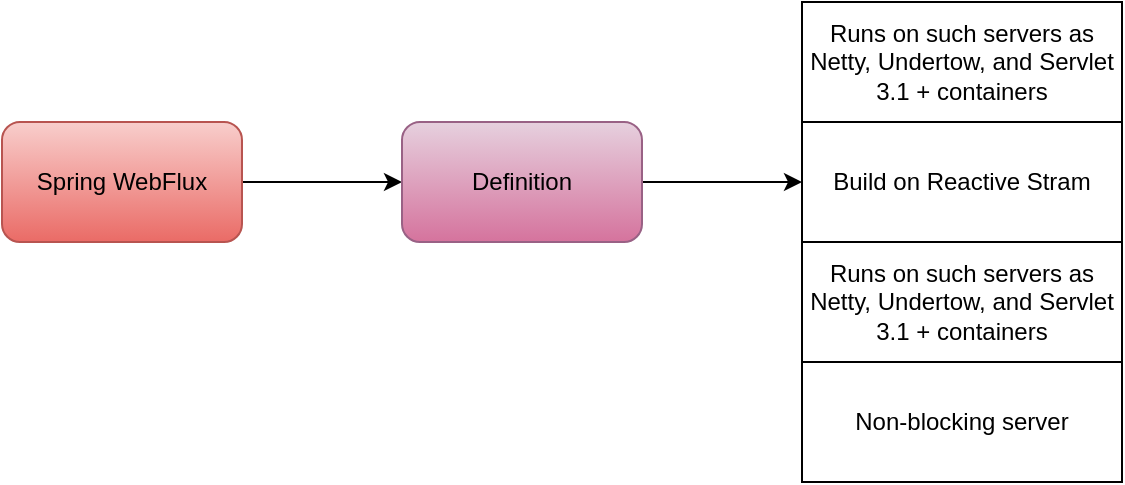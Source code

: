 <mxfile version="15.4.1" type="github">
  <diagram id="Zjspywo3iNeOEtL-da7U" name="Page-1">
    <mxGraphModel dx="736" dy="766" grid="1" gridSize="10" guides="1" tooltips="1" connect="1" arrows="1" fold="1" page="1" pageScale="1" pageWidth="827" pageHeight="1169" math="0" shadow="0">
      <root>
        <mxCell id="0" />
        <mxCell id="1" parent="0" />
        <mxCell id="KedZDEM8ajZNvWBPK_Q0-4" value="" style="edgeStyle=orthogonalEdgeStyle;rounded=0;orthogonalLoop=1;jettySize=auto;html=1;" edge="1" parent="1" source="KedZDEM8ajZNvWBPK_Q0-2" target="KedZDEM8ajZNvWBPK_Q0-3">
          <mxGeometry relative="1" as="geometry" />
        </mxCell>
        <mxCell id="KedZDEM8ajZNvWBPK_Q0-2" value="Spring WebFlux" style="rounded=1;whiteSpace=wrap;html=1;gradientColor=#ea6b66;fillColor=#f8cecc;strokeColor=#b85450;" vertex="1" parent="1">
          <mxGeometry x="270" y="360" width="120" height="60" as="geometry" />
        </mxCell>
        <mxCell id="KedZDEM8ajZNvWBPK_Q0-6" value="" style="edgeStyle=orthogonalEdgeStyle;rounded=0;orthogonalLoop=1;jettySize=auto;html=1;" edge="1" parent="1" source="KedZDEM8ajZNvWBPK_Q0-3" target="KedZDEM8ajZNvWBPK_Q0-5">
          <mxGeometry relative="1" as="geometry" />
        </mxCell>
        <mxCell id="KedZDEM8ajZNvWBPK_Q0-3" value="Definition" style="rounded=1;whiteSpace=wrap;html=1;gradientColor=#d5739d;fillColor=#e6d0de;strokeColor=#996185;" vertex="1" parent="1">
          <mxGeometry x="470" y="360" width="120" height="60" as="geometry" />
        </mxCell>
        <mxCell id="KedZDEM8ajZNvWBPK_Q0-5" value="Build on Reactive Stram" style="rounded=0;whiteSpace=wrap;html=1;" vertex="1" parent="1">
          <mxGeometry x="670" y="360" width="160" height="60" as="geometry" />
        </mxCell>
        <mxCell id="KedZDEM8ajZNvWBPK_Q0-7" value="Runs on such servers as Netty, Undertow, and Servlet 3.1 + containers" style="rounded=0;whiteSpace=wrap;html=1;" vertex="1" parent="1">
          <mxGeometry x="670" y="420" width="160" height="60" as="geometry" />
        </mxCell>
        <mxCell id="KedZDEM8ajZNvWBPK_Q0-8" value="Runs on such servers as Netty, Undertow, and Servlet 3.1 + containers" style="rounded=0;whiteSpace=wrap;html=1;" vertex="1" parent="1">
          <mxGeometry x="670" y="300" width="160" height="60" as="geometry" />
        </mxCell>
        <mxCell id="KedZDEM8ajZNvWBPK_Q0-9" value="Non-blocking server" style="rounded=0;whiteSpace=wrap;html=1;" vertex="1" parent="1">
          <mxGeometry x="670" y="480" width="160" height="60" as="geometry" />
        </mxCell>
      </root>
    </mxGraphModel>
  </diagram>
</mxfile>
